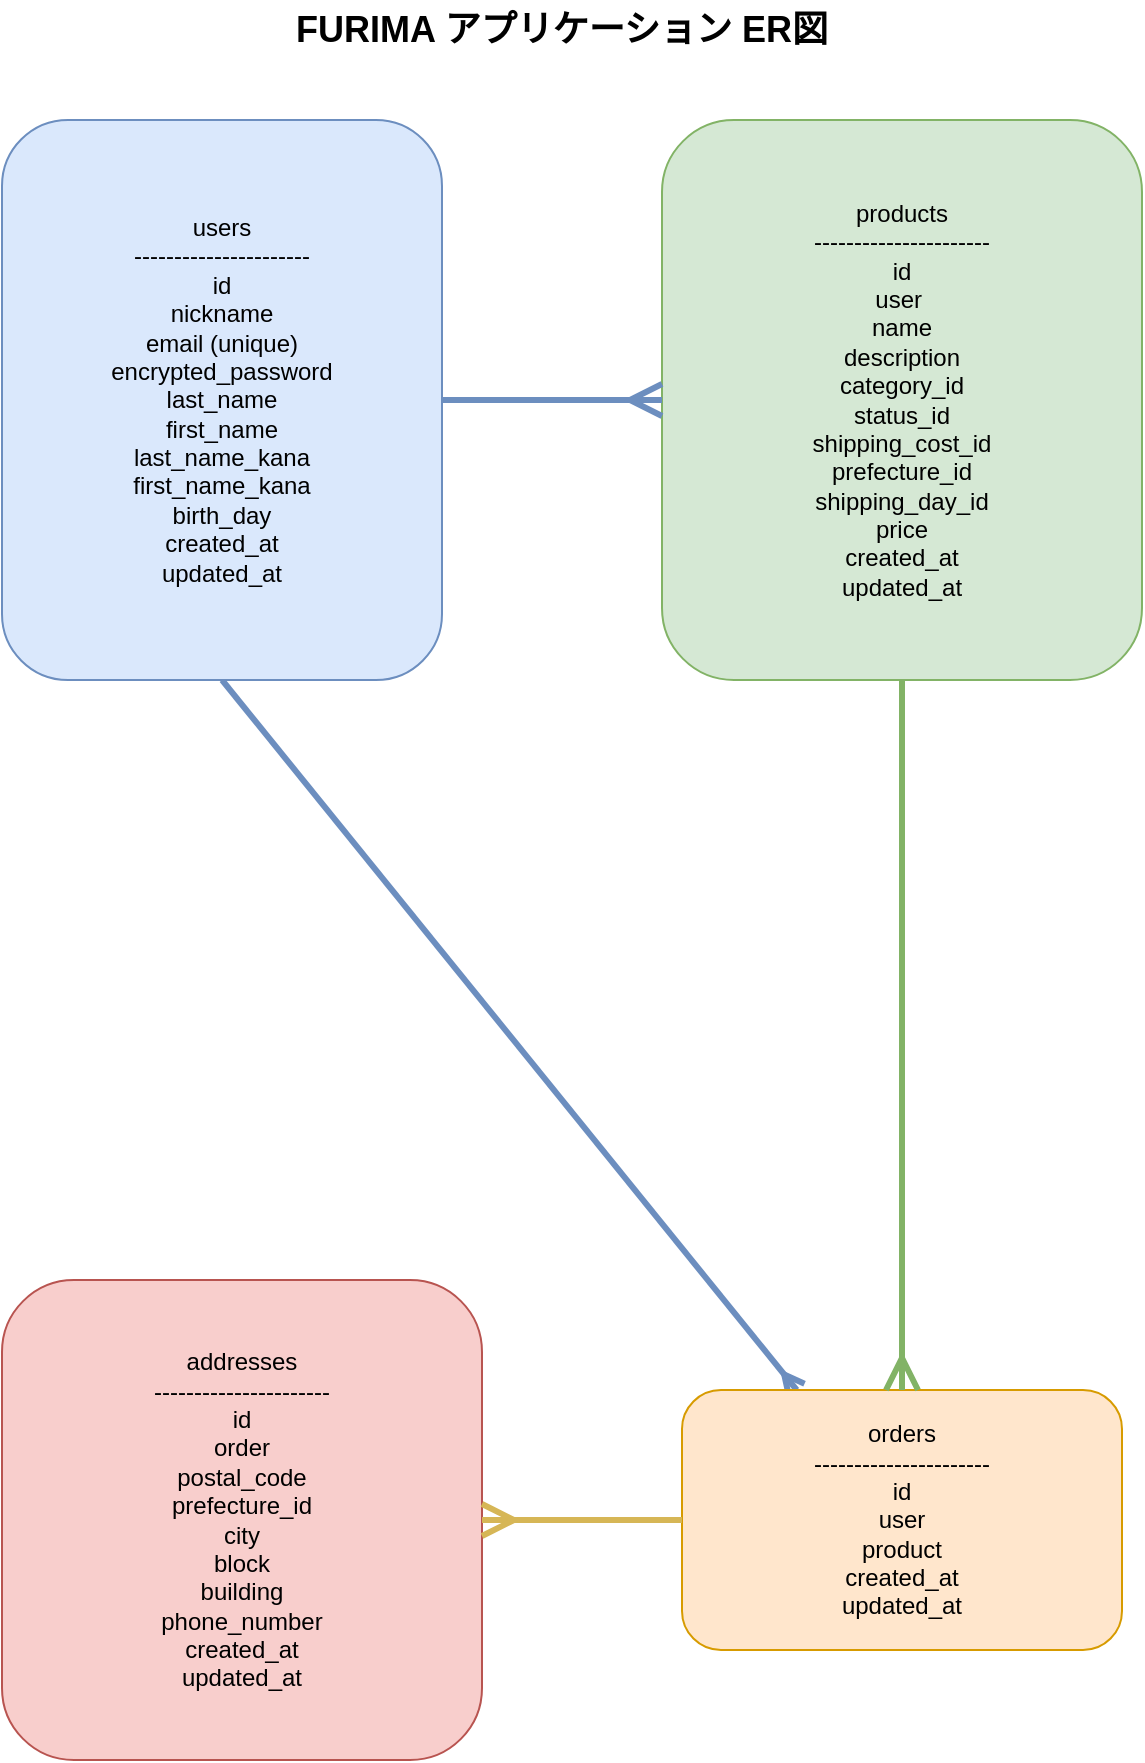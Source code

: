 <mxfile>
    <diagram name="FURIMA-ERD" id="FURIMA-ERD">
        <mxGraphModel dx="516" dy="530" grid="1" gridSize="10" guides="1" tooltips="1" connect="1" arrows="1" fold="1" page="1" pageScale="1" pageWidth="1200" pageHeight="800" math="0" shadow="0">
            <root>
                <mxCell id="0"/>
                <mxCell id="1" parent="0"/>
                <mxCell id="98" style="edgeStyle=none;html=1;exitX=0.5;exitY=1;exitDx=0;exitDy=0;strokeWidth=3;endArrow=ERmany;endFill=0;fillColor=#dae8fc;strokeColor=#6c8ebf;" parent="1" source="users" target="orders" edge="1">
                    <mxGeometry relative="1" as="geometry"/>
                </mxCell>
                <mxCell id="users" value="users&#xa;----------------------&#xa;id&#xa;nickname&#xa;email (unique)&#xa;encrypted_password&#xa;last_name&#xa;first_name&#xa;last_name_kana&#xa;first_name_kana&#xa;birth_day&#xa;created_at&#xa;updated_at" style="shape=rectangle;whiteSpace=wrap;rounded=1;fillColor=#dae8fc;strokeColor=#6c8ebf;fontSize=12;" parent="1" vertex="1">
                    <mxGeometry x="60" y="60" width="220" height="280" as="geometry"/>
                </mxCell>
                <mxCell id="products" value="products&#xa;----------------------&#xa;id&#xa;user &#xa;name&#xa;description&#xa;category_id&#xa;status_id&#xa;shipping_cost_id&#xa;prefecture_id&#xa;shipping_day_id&#xa;price&#xa;created_at&#xa;updated_at" style="shape=rectangle;whiteSpace=wrap;rounded=1;fillColor=#d5e8d4;strokeColor=#82b366;fontSize=12;" parent="1" vertex="1">
                    <mxGeometry x="390" y="60" width="240" height="280" as="geometry"/>
                </mxCell>
                <mxCell id="orders" value="orders&#xa;----------------------&#xa;id&#xa;user&#xa;product&#xa;created_at&#xa;updated_at" style="shape=rectangle;whiteSpace=wrap;rounded=1;fontSize=12;glass=0;fillColor=#ffe6cc;strokeColor=#d79b00;" parent="1" vertex="1">
                    <mxGeometry x="400" y="695" width="220" height="130" as="geometry"/>
                </mxCell>
                <mxCell id="addresses" value="addresses&#xa;----------------------&#xa;id&#xa;order&#xa;postal_code&#xa;prefecture_id&#xa;city&#xa;block&#xa;building&#xa;phone_number&#xa;created_at&#xa;updated_at" style="shape=rectangle;whiteSpace=wrap;rounded=1;fillColor=#f8cecc;strokeColor=#b85450;fontSize=12;" parent="1" vertex="1">
                    <mxGeometry x="60" y="640" width="240" height="240" as="geometry"/>
                </mxCell>
                <mxCell id="rel1" style="endArrow=ERmany;endFill=0;strokeWidth=3;strokeColor=#6c8ebf;endSize=12;" parent="1" source="users" target="products" edge="1">
                    <mxGeometry width="50" height="50" relative="1" as="geometry">
                        <mxPoint x="280" y="200" as="sourcePoint"/>
                        <mxPoint x="400" y="200" as="targetPoint"/>
                        <Array as="points">
                            <mxPoint x="350" y="200"/>
                        </Array>
                    </mxGeometry>
                </mxCell>
                <mxCell id="rel3" style="endArrow=ERmany;endFill=0;strokeWidth=3;strokeColor=#82b366;endSize=12;startArrow=none;startFill=0;" parent="1" target="orders" edge="1">
                    <mxGeometry width="50" height="50" relative="1" as="geometry">
                        <mxPoint x="510" y="340" as="sourcePoint"/>
                        <mxPoint x="520" y="690" as="targetPoint"/>
                        <Array as="points">
                            <mxPoint x="510" y="640"/>
                        </Array>
                    </mxGeometry>
                </mxCell>
                <mxCell id="rel4" style="endArrow=ERmany;endFill=0;strokeWidth=3;strokeColor=#d6b656;endSize=12;" parent="1" source="orders" target="addresses" edge="1">
                    <mxGeometry width="50" height="50" relative="1" as="geometry">
                        <mxPoint x="400" y="760" as="sourcePoint"/>
                        <mxPoint x="300" y="760" as="targetPoint"/>
                    </mxGeometry>
                </mxCell>
                <mxCell id="title" value="FURIMA アプリケーション ER図" style="text;html=1;strokeColor=none;fillColor=none;align=center;verticalAlign=middle;whiteSpace=wrap;rounded=0;fontSize=18;fontStyle=1;" parent="1" vertex="1">
                    <mxGeometry x="190" width="300" height="30" as="geometry"/>
                </mxCell>
            </root>
        </mxGraphModel>
    </diagram>
</mxfile>